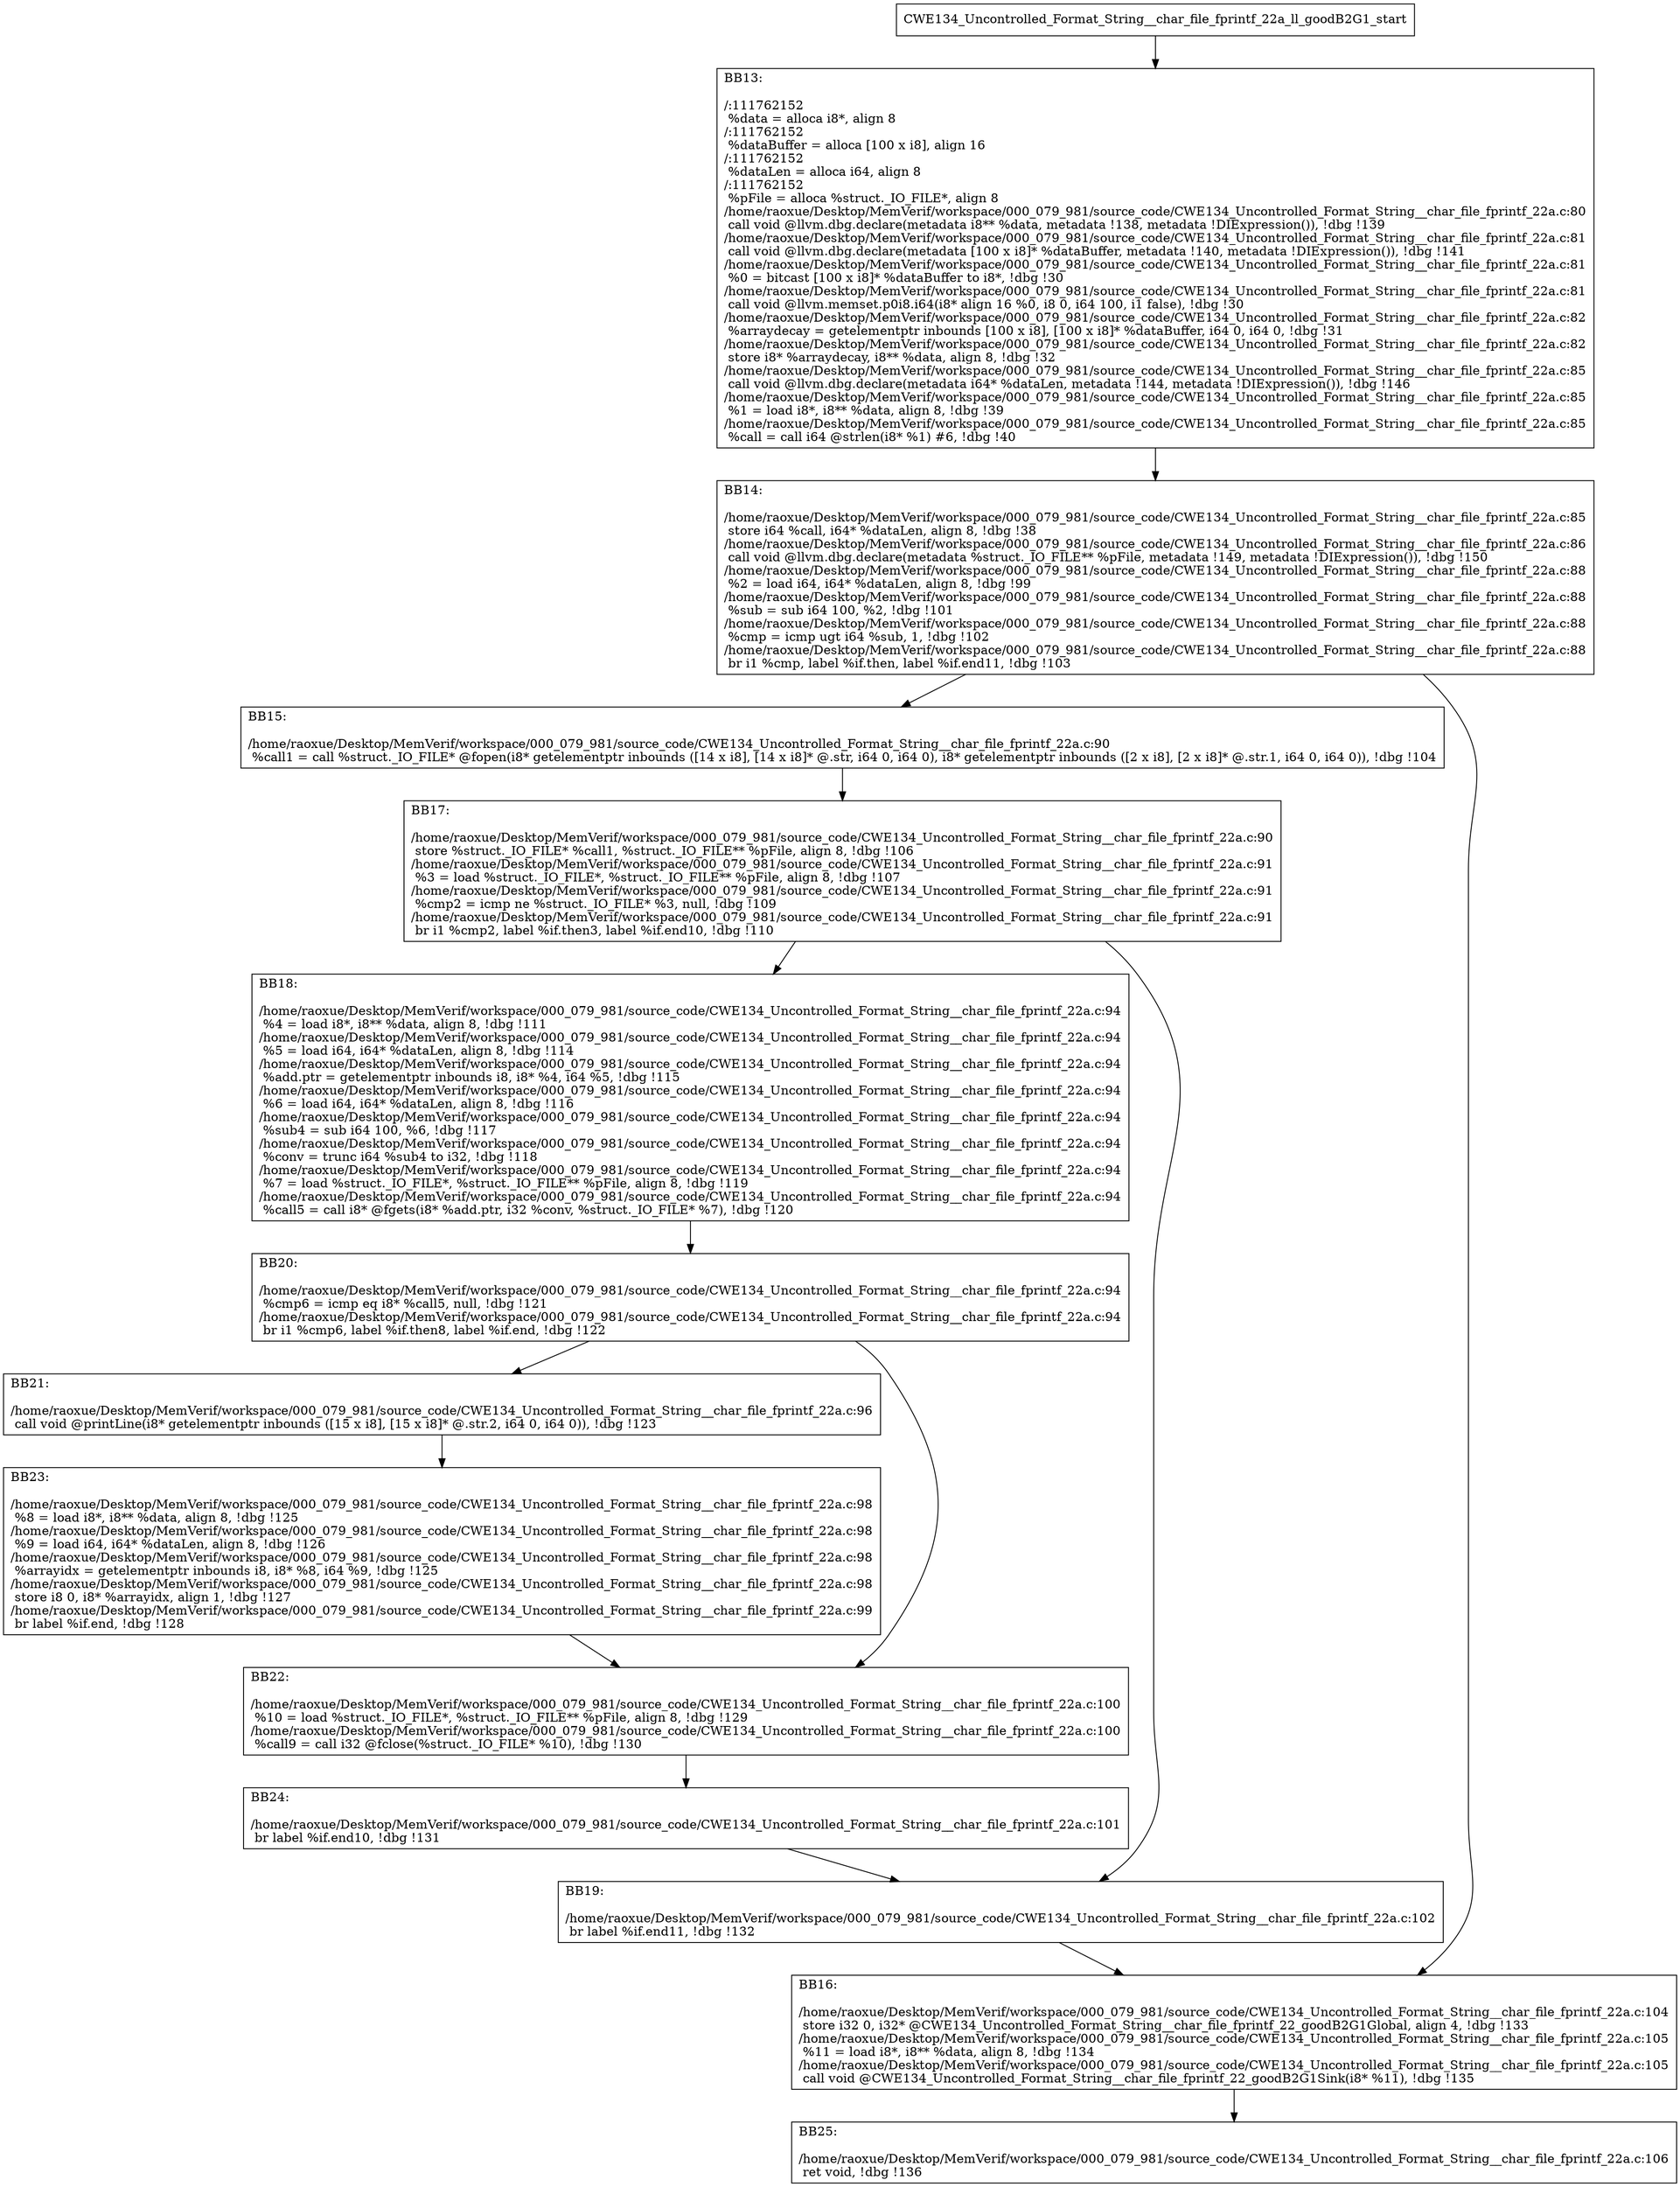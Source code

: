 digraph "CFG for'CWE134_Uncontrolled_Format_String__char_file_fprintf_22a_ll_goodB2G1' function" {
	BBCWE134_Uncontrolled_Format_String__char_file_fprintf_22a_ll_goodB2G1_start[shape=record,label="{CWE134_Uncontrolled_Format_String__char_file_fprintf_22a_ll_goodB2G1_start}"];
	BBCWE134_Uncontrolled_Format_String__char_file_fprintf_22a_ll_goodB2G1_start-> CWE134_Uncontrolled_Format_String__char_file_fprintf_22a_ll_goodB2G1BB13;
	CWE134_Uncontrolled_Format_String__char_file_fprintf_22a_ll_goodB2G1BB13 [shape=record, label="{BB13:\l\l/:111762152\l
  %data = alloca i8*, align 8\l
/:111762152\l
  %dataBuffer = alloca [100 x i8], align 16\l
/:111762152\l
  %dataLen = alloca i64, align 8\l
/:111762152\l
  %pFile = alloca %struct._IO_FILE*, align 8\l
/home/raoxue/Desktop/MemVerif/workspace/000_079_981/source_code/CWE134_Uncontrolled_Format_String__char_file_fprintf_22a.c:80\l
  call void @llvm.dbg.declare(metadata i8** %data, metadata !138, metadata !DIExpression()), !dbg !139\l
/home/raoxue/Desktop/MemVerif/workspace/000_079_981/source_code/CWE134_Uncontrolled_Format_String__char_file_fprintf_22a.c:81\l
  call void @llvm.dbg.declare(metadata [100 x i8]* %dataBuffer, metadata !140, metadata !DIExpression()), !dbg !141\l
/home/raoxue/Desktop/MemVerif/workspace/000_079_981/source_code/CWE134_Uncontrolled_Format_String__char_file_fprintf_22a.c:81\l
  %0 = bitcast [100 x i8]* %dataBuffer to i8*, !dbg !30\l
/home/raoxue/Desktop/MemVerif/workspace/000_079_981/source_code/CWE134_Uncontrolled_Format_String__char_file_fprintf_22a.c:81\l
  call void @llvm.memset.p0i8.i64(i8* align 16 %0, i8 0, i64 100, i1 false), !dbg !30\l
/home/raoxue/Desktop/MemVerif/workspace/000_079_981/source_code/CWE134_Uncontrolled_Format_String__char_file_fprintf_22a.c:82\l
  %arraydecay = getelementptr inbounds [100 x i8], [100 x i8]* %dataBuffer, i64 0, i64 0, !dbg !31\l
/home/raoxue/Desktop/MemVerif/workspace/000_079_981/source_code/CWE134_Uncontrolled_Format_String__char_file_fprintf_22a.c:82\l
  store i8* %arraydecay, i8** %data, align 8, !dbg !32\l
/home/raoxue/Desktop/MemVerif/workspace/000_079_981/source_code/CWE134_Uncontrolled_Format_String__char_file_fprintf_22a.c:85\l
  call void @llvm.dbg.declare(metadata i64* %dataLen, metadata !144, metadata !DIExpression()), !dbg !146\l
/home/raoxue/Desktop/MemVerif/workspace/000_079_981/source_code/CWE134_Uncontrolled_Format_String__char_file_fprintf_22a.c:85\l
  %1 = load i8*, i8** %data, align 8, !dbg !39\l
/home/raoxue/Desktop/MemVerif/workspace/000_079_981/source_code/CWE134_Uncontrolled_Format_String__char_file_fprintf_22a.c:85\l
  %call = call i64 @strlen(i8* %1) #6, !dbg !40\l
}"];
	CWE134_Uncontrolled_Format_String__char_file_fprintf_22a_ll_goodB2G1BB13-> CWE134_Uncontrolled_Format_String__char_file_fprintf_22a_ll_goodB2G1BB14;
	CWE134_Uncontrolled_Format_String__char_file_fprintf_22a_ll_goodB2G1BB14 [shape=record, label="{BB14:\l\l/home/raoxue/Desktop/MemVerif/workspace/000_079_981/source_code/CWE134_Uncontrolled_Format_String__char_file_fprintf_22a.c:85\l
  store i64 %call, i64* %dataLen, align 8, !dbg !38\l
/home/raoxue/Desktop/MemVerif/workspace/000_079_981/source_code/CWE134_Uncontrolled_Format_String__char_file_fprintf_22a.c:86\l
  call void @llvm.dbg.declare(metadata %struct._IO_FILE** %pFile, metadata !149, metadata !DIExpression()), !dbg !150\l
/home/raoxue/Desktop/MemVerif/workspace/000_079_981/source_code/CWE134_Uncontrolled_Format_String__char_file_fprintf_22a.c:88\l
  %2 = load i64, i64* %dataLen, align 8, !dbg !99\l
/home/raoxue/Desktop/MemVerif/workspace/000_079_981/source_code/CWE134_Uncontrolled_Format_String__char_file_fprintf_22a.c:88\l
  %sub = sub i64 100, %2, !dbg !101\l
/home/raoxue/Desktop/MemVerif/workspace/000_079_981/source_code/CWE134_Uncontrolled_Format_String__char_file_fprintf_22a.c:88\l
  %cmp = icmp ugt i64 %sub, 1, !dbg !102\l
/home/raoxue/Desktop/MemVerif/workspace/000_079_981/source_code/CWE134_Uncontrolled_Format_String__char_file_fprintf_22a.c:88\l
  br i1 %cmp, label %if.then, label %if.end11, !dbg !103\l
}"];
	CWE134_Uncontrolled_Format_String__char_file_fprintf_22a_ll_goodB2G1BB14-> CWE134_Uncontrolled_Format_String__char_file_fprintf_22a_ll_goodB2G1BB15;
	CWE134_Uncontrolled_Format_String__char_file_fprintf_22a_ll_goodB2G1BB14-> CWE134_Uncontrolled_Format_String__char_file_fprintf_22a_ll_goodB2G1BB16;
	CWE134_Uncontrolled_Format_String__char_file_fprintf_22a_ll_goodB2G1BB15 [shape=record, label="{BB15:\l\l/home/raoxue/Desktop/MemVerif/workspace/000_079_981/source_code/CWE134_Uncontrolled_Format_String__char_file_fprintf_22a.c:90\l
  %call1 = call %struct._IO_FILE* @fopen(i8* getelementptr inbounds ([14 x i8], [14 x i8]* @.str, i64 0, i64 0), i8* getelementptr inbounds ([2 x i8], [2 x i8]* @.str.1, i64 0, i64 0)), !dbg !104\l
}"];
	CWE134_Uncontrolled_Format_String__char_file_fprintf_22a_ll_goodB2G1BB15-> CWE134_Uncontrolled_Format_String__char_file_fprintf_22a_ll_goodB2G1BB17;
	CWE134_Uncontrolled_Format_String__char_file_fprintf_22a_ll_goodB2G1BB17 [shape=record, label="{BB17:\l\l/home/raoxue/Desktop/MemVerif/workspace/000_079_981/source_code/CWE134_Uncontrolled_Format_String__char_file_fprintf_22a.c:90\l
  store %struct._IO_FILE* %call1, %struct._IO_FILE** %pFile, align 8, !dbg !106\l
/home/raoxue/Desktop/MemVerif/workspace/000_079_981/source_code/CWE134_Uncontrolled_Format_String__char_file_fprintf_22a.c:91\l
  %3 = load %struct._IO_FILE*, %struct._IO_FILE** %pFile, align 8, !dbg !107\l
/home/raoxue/Desktop/MemVerif/workspace/000_079_981/source_code/CWE134_Uncontrolled_Format_String__char_file_fprintf_22a.c:91\l
  %cmp2 = icmp ne %struct._IO_FILE* %3, null, !dbg !109\l
/home/raoxue/Desktop/MemVerif/workspace/000_079_981/source_code/CWE134_Uncontrolled_Format_String__char_file_fprintf_22a.c:91\l
  br i1 %cmp2, label %if.then3, label %if.end10, !dbg !110\l
}"];
	CWE134_Uncontrolled_Format_String__char_file_fprintf_22a_ll_goodB2G1BB17-> CWE134_Uncontrolled_Format_String__char_file_fprintf_22a_ll_goodB2G1BB18;
	CWE134_Uncontrolled_Format_String__char_file_fprintf_22a_ll_goodB2G1BB17-> CWE134_Uncontrolled_Format_String__char_file_fprintf_22a_ll_goodB2G1BB19;
	CWE134_Uncontrolled_Format_String__char_file_fprintf_22a_ll_goodB2G1BB18 [shape=record, label="{BB18:\l\l/home/raoxue/Desktop/MemVerif/workspace/000_079_981/source_code/CWE134_Uncontrolled_Format_String__char_file_fprintf_22a.c:94\l
  %4 = load i8*, i8** %data, align 8, !dbg !111\l
/home/raoxue/Desktop/MemVerif/workspace/000_079_981/source_code/CWE134_Uncontrolled_Format_String__char_file_fprintf_22a.c:94\l
  %5 = load i64, i64* %dataLen, align 8, !dbg !114\l
/home/raoxue/Desktop/MemVerif/workspace/000_079_981/source_code/CWE134_Uncontrolled_Format_String__char_file_fprintf_22a.c:94\l
  %add.ptr = getelementptr inbounds i8, i8* %4, i64 %5, !dbg !115\l
/home/raoxue/Desktop/MemVerif/workspace/000_079_981/source_code/CWE134_Uncontrolled_Format_String__char_file_fprintf_22a.c:94\l
  %6 = load i64, i64* %dataLen, align 8, !dbg !116\l
/home/raoxue/Desktop/MemVerif/workspace/000_079_981/source_code/CWE134_Uncontrolled_Format_String__char_file_fprintf_22a.c:94\l
  %sub4 = sub i64 100, %6, !dbg !117\l
/home/raoxue/Desktop/MemVerif/workspace/000_079_981/source_code/CWE134_Uncontrolled_Format_String__char_file_fprintf_22a.c:94\l
  %conv = trunc i64 %sub4 to i32, !dbg !118\l
/home/raoxue/Desktop/MemVerif/workspace/000_079_981/source_code/CWE134_Uncontrolled_Format_String__char_file_fprintf_22a.c:94\l
  %7 = load %struct._IO_FILE*, %struct._IO_FILE** %pFile, align 8, !dbg !119\l
/home/raoxue/Desktop/MemVerif/workspace/000_079_981/source_code/CWE134_Uncontrolled_Format_String__char_file_fprintf_22a.c:94\l
  %call5 = call i8* @fgets(i8* %add.ptr, i32 %conv, %struct._IO_FILE* %7), !dbg !120\l
}"];
	CWE134_Uncontrolled_Format_String__char_file_fprintf_22a_ll_goodB2G1BB18-> CWE134_Uncontrolled_Format_String__char_file_fprintf_22a_ll_goodB2G1BB20;
	CWE134_Uncontrolled_Format_String__char_file_fprintf_22a_ll_goodB2G1BB20 [shape=record, label="{BB20:\l\l/home/raoxue/Desktop/MemVerif/workspace/000_079_981/source_code/CWE134_Uncontrolled_Format_String__char_file_fprintf_22a.c:94\l
  %cmp6 = icmp eq i8* %call5, null, !dbg !121\l
/home/raoxue/Desktop/MemVerif/workspace/000_079_981/source_code/CWE134_Uncontrolled_Format_String__char_file_fprintf_22a.c:94\l
  br i1 %cmp6, label %if.then8, label %if.end, !dbg !122\l
}"];
	CWE134_Uncontrolled_Format_String__char_file_fprintf_22a_ll_goodB2G1BB20-> CWE134_Uncontrolled_Format_String__char_file_fprintf_22a_ll_goodB2G1BB21;
	CWE134_Uncontrolled_Format_String__char_file_fprintf_22a_ll_goodB2G1BB20-> CWE134_Uncontrolled_Format_String__char_file_fprintf_22a_ll_goodB2G1BB22;
	CWE134_Uncontrolled_Format_String__char_file_fprintf_22a_ll_goodB2G1BB21 [shape=record, label="{BB21:\l\l/home/raoxue/Desktop/MemVerif/workspace/000_079_981/source_code/CWE134_Uncontrolled_Format_String__char_file_fprintf_22a.c:96\l
  call void @printLine(i8* getelementptr inbounds ([15 x i8], [15 x i8]* @.str.2, i64 0, i64 0)), !dbg !123\l
}"];
	CWE134_Uncontrolled_Format_String__char_file_fprintf_22a_ll_goodB2G1BB21-> CWE134_Uncontrolled_Format_String__char_file_fprintf_22a_ll_goodB2G1BB23;
	CWE134_Uncontrolled_Format_String__char_file_fprintf_22a_ll_goodB2G1BB23 [shape=record, label="{BB23:\l\l/home/raoxue/Desktop/MemVerif/workspace/000_079_981/source_code/CWE134_Uncontrolled_Format_String__char_file_fprintf_22a.c:98\l
  %8 = load i8*, i8** %data, align 8, !dbg !125\l
/home/raoxue/Desktop/MemVerif/workspace/000_079_981/source_code/CWE134_Uncontrolled_Format_String__char_file_fprintf_22a.c:98\l
  %9 = load i64, i64* %dataLen, align 8, !dbg !126\l
/home/raoxue/Desktop/MemVerif/workspace/000_079_981/source_code/CWE134_Uncontrolled_Format_String__char_file_fprintf_22a.c:98\l
  %arrayidx = getelementptr inbounds i8, i8* %8, i64 %9, !dbg !125\l
/home/raoxue/Desktop/MemVerif/workspace/000_079_981/source_code/CWE134_Uncontrolled_Format_String__char_file_fprintf_22a.c:98\l
  store i8 0, i8* %arrayidx, align 1, !dbg !127\l
/home/raoxue/Desktop/MemVerif/workspace/000_079_981/source_code/CWE134_Uncontrolled_Format_String__char_file_fprintf_22a.c:99\l
  br label %if.end, !dbg !128\l
}"];
	CWE134_Uncontrolled_Format_String__char_file_fprintf_22a_ll_goodB2G1BB23-> CWE134_Uncontrolled_Format_String__char_file_fprintf_22a_ll_goodB2G1BB22;
	CWE134_Uncontrolled_Format_String__char_file_fprintf_22a_ll_goodB2G1BB22 [shape=record, label="{BB22:\l\l/home/raoxue/Desktop/MemVerif/workspace/000_079_981/source_code/CWE134_Uncontrolled_Format_String__char_file_fprintf_22a.c:100\l
  %10 = load %struct._IO_FILE*, %struct._IO_FILE** %pFile, align 8, !dbg !129\l
/home/raoxue/Desktop/MemVerif/workspace/000_079_981/source_code/CWE134_Uncontrolled_Format_String__char_file_fprintf_22a.c:100\l
  %call9 = call i32 @fclose(%struct._IO_FILE* %10), !dbg !130\l
}"];
	CWE134_Uncontrolled_Format_String__char_file_fprintf_22a_ll_goodB2G1BB22-> CWE134_Uncontrolled_Format_String__char_file_fprintf_22a_ll_goodB2G1BB24;
	CWE134_Uncontrolled_Format_String__char_file_fprintf_22a_ll_goodB2G1BB24 [shape=record, label="{BB24:\l\l/home/raoxue/Desktop/MemVerif/workspace/000_079_981/source_code/CWE134_Uncontrolled_Format_String__char_file_fprintf_22a.c:101\l
  br label %if.end10, !dbg !131\l
}"];
	CWE134_Uncontrolled_Format_String__char_file_fprintf_22a_ll_goodB2G1BB24-> CWE134_Uncontrolled_Format_String__char_file_fprintf_22a_ll_goodB2G1BB19;
	CWE134_Uncontrolled_Format_String__char_file_fprintf_22a_ll_goodB2G1BB19 [shape=record, label="{BB19:\l\l/home/raoxue/Desktop/MemVerif/workspace/000_079_981/source_code/CWE134_Uncontrolled_Format_String__char_file_fprintf_22a.c:102\l
  br label %if.end11, !dbg !132\l
}"];
	CWE134_Uncontrolled_Format_String__char_file_fprintf_22a_ll_goodB2G1BB19-> CWE134_Uncontrolled_Format_String__char_file_fprintf_22a_ll_goodB2G1BB16;
	CWE134_Uncontrolled_Format_String__char_file_fprintf_22a_ll_goodB2G1BB16 [shape=record, label="{BB16:\l\l/home/raoxue/Desktop/MemVerif/workspace/000_079_981/source_code/CWE134_Uncontrolled_Format_String__char_file_fprintf_22a.c:104\l
  store i32 0, i32* @CWE134_Uncontrolled_Format_String__char_file_fprintf_22_goodB2G1Global, align 4, !dbg !133\l
/home/raoxue/Desktop/MemVerif/workspace/000_079_981/source_code/CWE134_Uncontrolled_Format_String__char_file_fprintf_22a.c:105\l
  %11 = load i8*, i8** %data, align 8, !dbg !134\l
/home/raoxue/Desktop/MemVerif/workspace/000_079_981/source_code/CWE134_Uncontrolled_Format_String__char_file_fprintf_22a.c:105\l
  call void @CWE134_Uncontrolled_Format_String__char_file_fprintf_22_goodB2G1Sink(i8* %11), !dbg !135\l
}"];
	CWE134_Uncontrolled_Format_String__char_file_fprintf_22a_ll_goodB2G1BB16-> CWE134_Uncontrolled_Format_String__char_file_fprintf_22a_ll_goodB2G1BB25;
	CWE134_Uncontrolled_Format_String__char_file_fprintf_22a_ll_goodB2G1BB25 [shape=record, label="{BB25:\l\l/home/raoxue/Desktop/MemVerif/workspace/000_079_981/source_code/CWE134_Uncontrolled_Format_String__char_file_fprintf_22a.c:106\l
  ret void, !dbg !136\l
}"];
}
